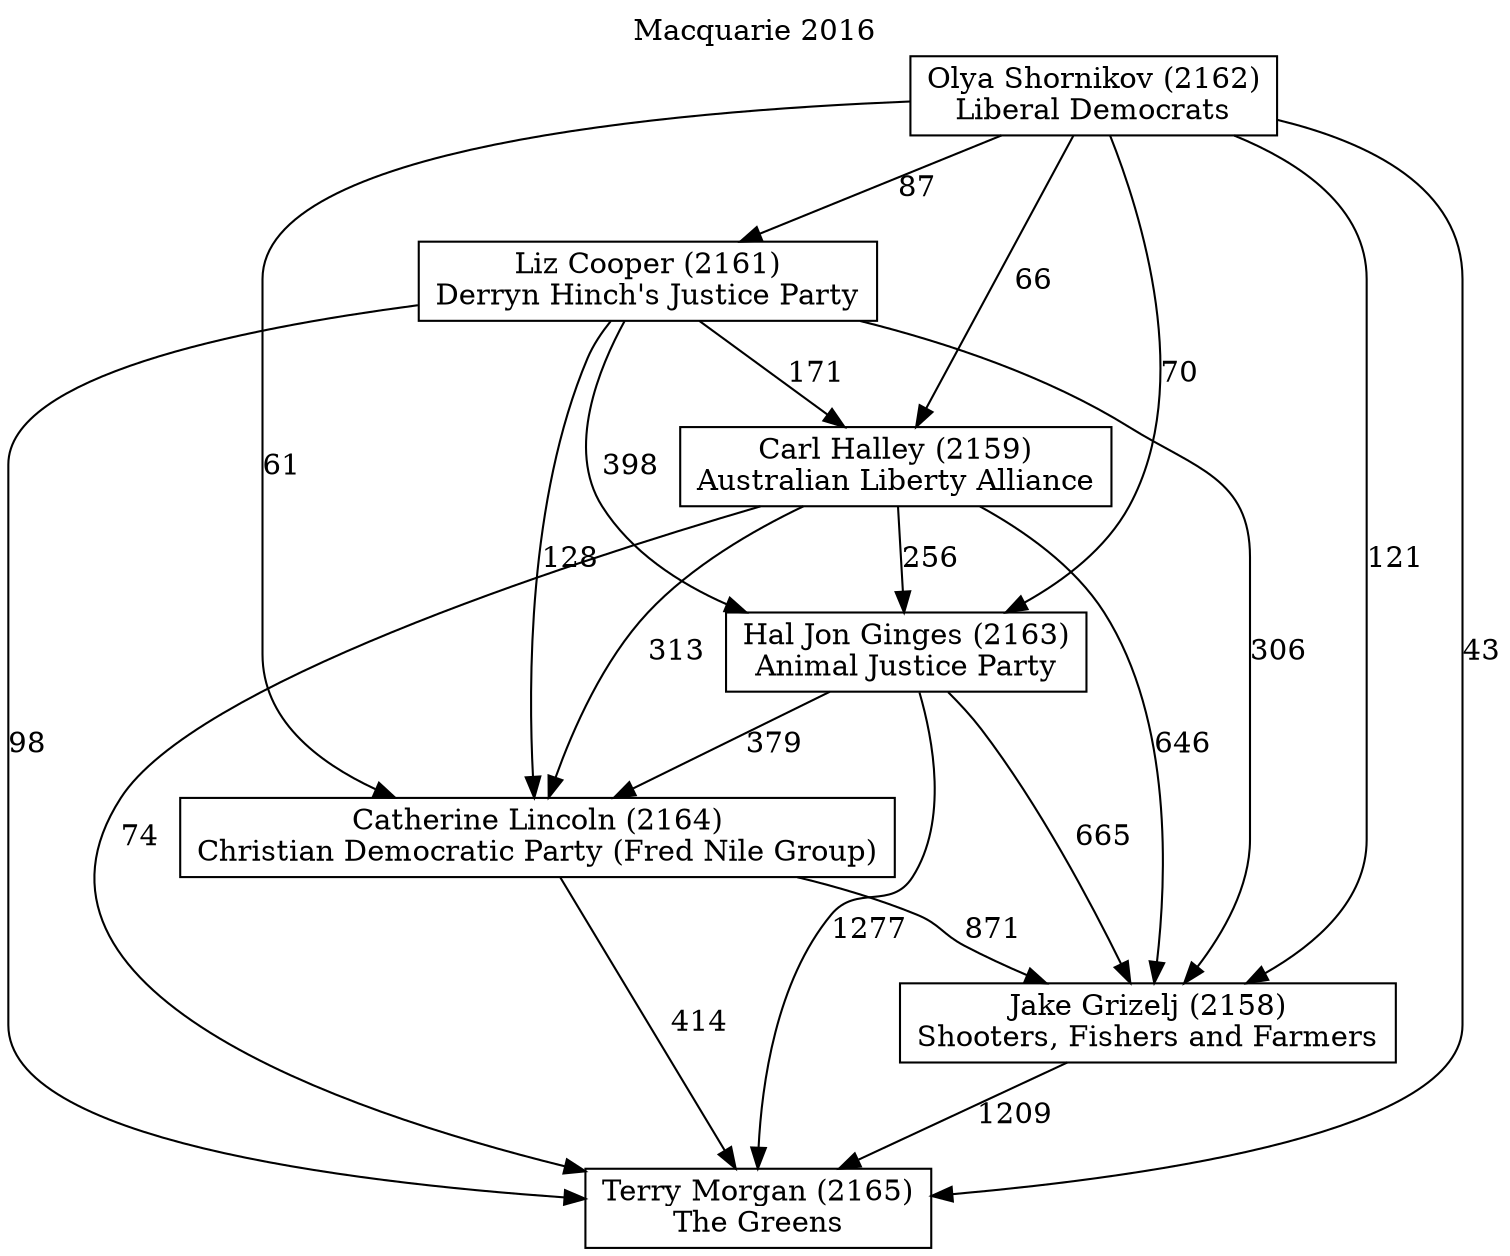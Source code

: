 // House preference flow
digraph "Terry Morgan (2165)_Macquarie_2016" {
	graph [label="Macquarie 2016" labelloc=t mclimit=10]
	node [shape=box]
	"Hal Jon Ginges (2163)" [label="Hal Jon Ginges (2163)
Animal Justice Party"]
	"Carl Halley (2159)" [label="Carl Halley (2159)
Australian Liberty Alliance"]
	"Catherine Lincoln (2164)" [label="Catherine Lincoln (2164)
Christian Democratic Party (Fred Nile Group)"]
	"Liz Cooper (2161)" [label="Liz Cooper (2161)
Derryn Hinch's Justice Party"]
	"Terry Morgan (2165)" [label="Terry Morgan (2165)
The Greens"]
	"Olya Shornikov (2162)" [label="Olya Shornikov (2162)
Liberal Democrats"]
	"Jake Grizelj (2158)" [label="Jake Grizelj (2158)
Shooters, Fishers and Farmers"]
	"Liz Cooper (2161)" -> "Catherine Lincoln (2164)" [label=128]
	"Liz Cooper (2161)" -> "Jake Grizelj (2158)" [label=306]
	"Liz Cooper (2161)" -> "Carl Halley (2159)" [label=171]
	"Liz Cooper (2161)" -> "Terry Morgan (2165)" [label=98]
	"Olya Shornikov (2162)" -> "Terry Morgan (2165)" [label=43]
	"Hal Jon Ginges (2163)" -> "Catherine Lincoln (2164)" [label=379]
	"Olya Shornikov (2162)" -> "Jake Grizelj (2158)" [label=121]
	"Jake Grizelj (2158)" -> "Terry Morgan (2165)" [label=1209]
	"Hal Jon Ginges (2163)" -> "Jake Grizelj (2158)" [label=665]
	"Carl Halley (2159)" -> "Hal Jon Ginges (2163)" [label=256]
	"Catherine Lincoln (2164)" -> "Jake Grizelj (2158)" [label=871]
	"Olya Shornikov (2162)" -> "Liz Cooper (2161)" [label=87]
	"Carl Halley (2159)" -> "Terry Morgan (2165)" [label=74]
	"Liz Cooper (2161)" -> "Hal Jon Ginges (2163)" [label=398]
	"Hal Jon Ginges (2163)" -> "Terry Morgan (2165)" [label=1277]
	"Carl Halley (2159)" -> "Jake Grizelj (2158)" [label=646]
	"Catherine Lincoln (2164)" -> "Terry Morgan (2165)" [label=414]
	"Olya Shornikov (2162)" -> "Catherine Lincoln (2164)" [label=61]
	"Olya Shornikov (2162)" -> "Carl Halley (2159)" [label=66]
	"Olya Shornikov (2162)" -> "Hal Jon Ginges (2163)" [label=70]
	"Carl Halley (2159)" -> "Catherine Lincoln (2164)" [label=313]
}
